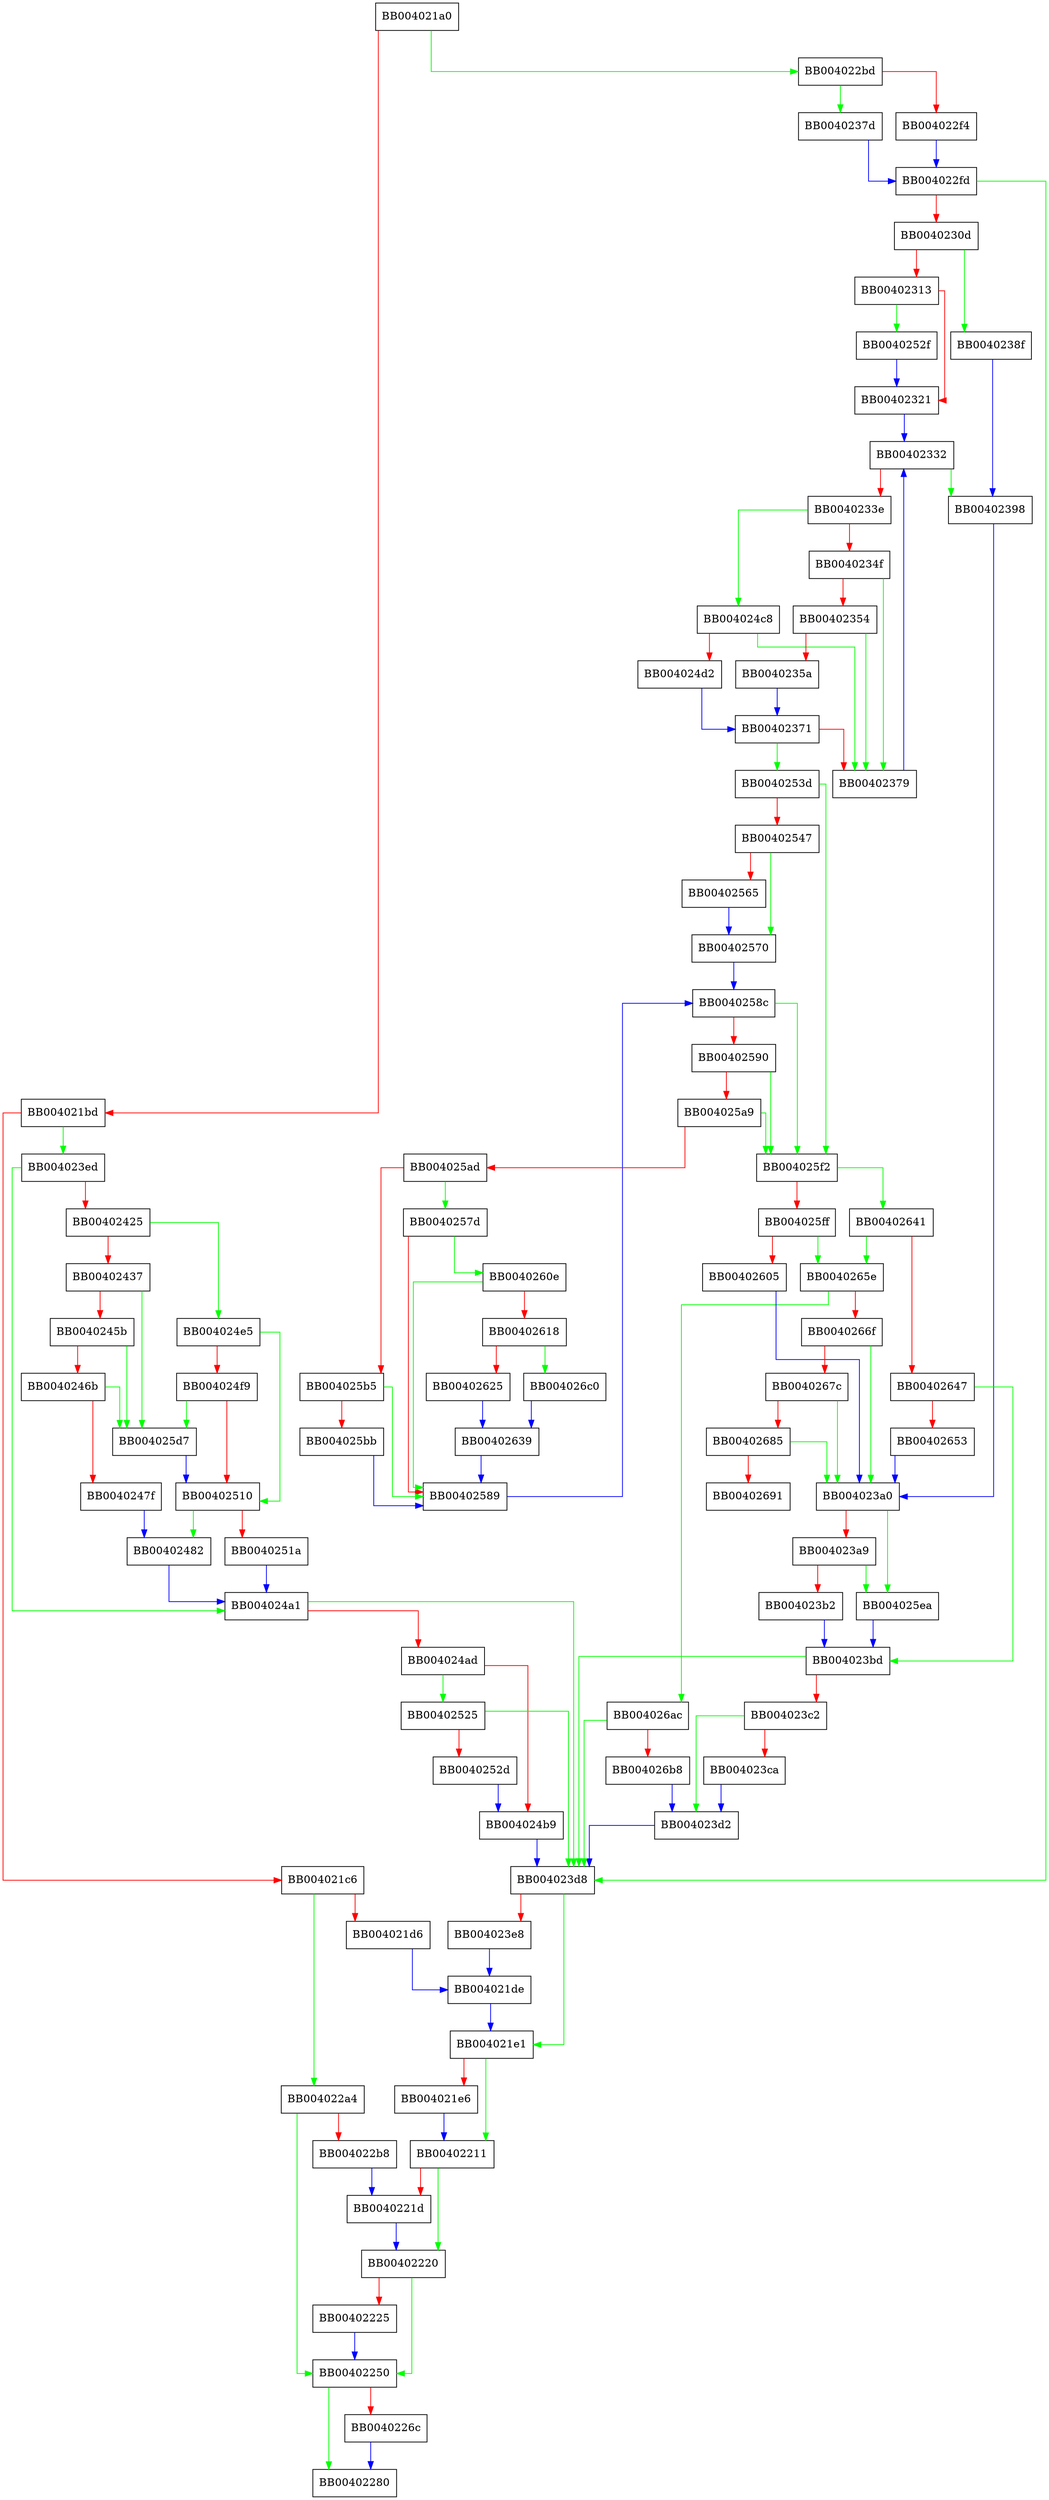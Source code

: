 digraph init_cacheinfo {
  node [shape="box"];
  graph [splines=ortho];
  BB004021a0 -> BB004022bd [color="green"];
  BB004021a0 -> BB004021bd [color="red"];
  BB004021bd -> BB004023ed [color="green"];
  BB004021bd -> BB004021c6 [color="red"];
  BB004021c6 -> BB004022a4 [color="green"];
  BB004021c6 -> BB004021d6 [color="red"];
  BB004021d6 -> BB004021de [color="blue"];
  BB004021de -> BB004021e1 [color="blue"];
  BB004021e1 -> BB00402211 [color="green"];
  BB004021e1 -> BB004021e6 [color="red"];
  BB004021e6 -> BB00402211 [color="blue"];
  BB00402211 -> BB00402220 [color="green"];
  BB00402211 -> BB0040221d [color="red"];
  BB0040221d -> BB00402220 [color="blue"];
  BB00402220 -> BB00402250 [color="green"];
  BB00402220 -> BB00402225 [color="red"];
  BB00402225 -> BB00402250 [color="blue"];
  BB00402250 -> BB00402280 [color="green"];
  BB00402250 -> BB0040226c [color="red"];
  BB0040226c -> BB00402280 [color="blue"];
  BB004022a4 -> BB00402250 [color="green"];
  BB004022a4 -> BB004022b8 [color="red"];
  BB004022b8 -> BB0040221d [color="blue"];
  BB004022bd -> BB0040237d [color="green"];
  BB004022bd -> BB004022f4 [color="red"];
  BB004022f4 -> BB004022fd [color="blue"];
  BB004022fd -> BB004023d8 [color="green"];
  BB004022fd -> BB0040230d [color="red"];
  BB0040230d -> BB0040238f [color="green"];
  BB0040230d -> BB00402313 [color="red"];
  BB00402313 -> BB0040252f [color="green"];
  BB00402313 -> BB00402321 [color="red"];
  BB00402321 -> BB00402332 [color="blue"];
  BB00402332 -> BB00402398 [color="green"];
  BB00402332 -> BB0040233e [color="red"];
  BB0040233e -> BB004024c8 [color="green"];
  BB0040233e -> BB0040234f [color="red"];
  BB0040234f -> BB00402379 [color="green"];
  BB0040234f -> BB00402354 [color="red"];
  BB00402354 -> BB00402379 [color="green"];
  BB00402354 -> BB0040235a [color="red"];
  BB0040235a -> BB00402371 [color="blue"];
  BB00402371 -> BB0040253d [color="green"];
  BB00402371 -> BB00402379 [color="red"];
  BB00402379 -> BB00402332 [color="blue"];
  BB0040237d -> BB004022fd [color="blue"];
  BB0040238f -> BB00402398 [color="blue"];
  BB00402398 -> BB004023a0 [color="blue"];
  BB004023a0 -> BB004025ea [color="green"];
  BB004023a0 -> BB004023a9 [color="red"];
  BB004023a9 -> BB004025ea [color="green"];
  BB004023a9 -> BB004023b2 [color="red"];
  BB004023b2 -> BB004023bd [color="blue"];
  BB004023bd -> BB004023d8 [color="green"];
  BB004023bd -> BB004023c2 [color="red"];
  BB004023c2 -> BB004023d2 [color="green"];
  BB004023c2 -> BB004023ca [color="red"];
  BB004023ca -> BB004023d2 [color="blue"];
  BB004023d2 -> BB004023d8 [color="blue"];
  BB004023d8 -> BB004021e1 [color="green"];
  BB004023d8 -> BB004023e8 [color="red"];
  BB004023e8 -> BB004021de [color="blue"];
  BB004023ed -> BB004024a1 [color="green"];
  BB004023ed -> BB00402425 [color="red"];
  BB00402425 -> BB004024e5 [color="green"];
  BB00402425 -> BB00402437 [color="red"];
  BB00402437 -> BB004025d7 [color="green"];
  BB00402437 -> BB0040245b [color="red"];
  BB0040245b -> BB004025d7 [color="green"];
  BB0040245b -> BB0040246b [color="red"];
  BB0040246b -> BB004025d7 [color="green"];
  BB0040246b -> BB0040247f [color="red"];
  BB0040247f -> BB00402482 [color="blue"];
  BB00402482 -> BB004024a1 [color="blue"];
  BB004024a1 -> BB004023d8 [color="green"];
  BB004024a1 -> BB004024ad [color="red"];
  BB004024ad -> BB00402525 [color="green"];
  BB004024ad -> BB004024b9 [color="red"];
  BB004024b9 -> BB004023d8 [color="blue"];
  BB004024c8 -> BB00402379 [color="green"];
  BB004024c8 -> BB004024d2 [color="red"];
  BB004024d2 -> BB00402371 [color="blue"];
  BB004024e5 -> BB00402510 [color="green"];
  BB004024e5 -> BB004024f9 [color="red"];
  BB004024f9 -> BB004025d7 [color="green"];
  BB004024f9 -> BB00402510 [color="red"];
  BB00402510 -> BB00402482 [color="green"];
  BB00402510 -> BB0040251a [color="red"];
  BB0040251a -> BB004024a1 [color="blue"];
  BB00402525 -> BB004023d8 [color="green"];
  BB00402525 -> BB0040252d [color="red"];
  BB0040252d -> BB004024b9 [color="blue"];
  BB0040252f -> BB00402321 [color="blue"];
  BB0040253d -> BB004025f2 [color="green"];
  BB0040253d -> BB00402547 [color="red"];
  BB00402547 -> BB00402570 [color="green"];
  BB00402547 -> BB00402565 [color="red"];
  BB00402565 -> BB00402570 [color="blue"];
  BB00402570 -> BB0040258c [color="blue"];
  BB0040257d -> BB0040260e [color="green"];
  BB0040257d -> BB00402589 [color="red"];
  BB00402589 -> BB0040258c [color="blue"];
  BB0040258c -> BB004025f2 [color="green"];
  BB0040258c -> BB00402590 [color="red"];
  BB00402590 -> BB004025f2 [color="green"];
  BB00402590 -> BB004025a9 [color="red"];
  BB004025a9 -> BB004025f2 [color="green"];
  BB004025a9 -> BB004025ad [color="red"];
  BB004025ad -> BB0040257d [color="green"];
  BB004025ad -> BB004025b5 [color="red"];
  BB004025b5 -> BB00402589 [color="green"];
  BB004025b5 -> BB004025bb [color="red"];
  BB004025bb -> BB00402589 [color="blue"];
  BB004025d7 -> BB00402510 [color="blue"];
  BB004025ea -> BB004023bd [color="blue"];
  BB004025f2 -> BB00402641 [color="green"];
  BB004025f2 -> BB004025ff [color="red"];
  BB004025ff -> BB0040265e [color="green"];
  BB004025ff -> BB00402605 [color="red"];
  BB00402605 -> BB004023a0 [color="blue"];
  BB0040260e -> BB00402589 [color="green"];
  BB0040260e -> BB00402618 [color="red"];
  BB00402618 -> BB004026c0 [color="green"];
  BB00402618 -> BB00402625 [color="red"];
  BB00402625 -> BB00402639 [color="blue"];
  BB00402639 -> BB00402589 [color="blue"];
  BB00402641 -> BB0040265e [color="green"];
  BB00402641 -> BB00402647 [color="red"];
  BB00402647 -> BB004023bd [color="green"];
  BB00402647 -> BB00402653 [color="red"];
  BB00402653 -> BB004023a0 [color="blue"];
  BB0040265e -> BB004026ac [color="green"];
  BB0040265e -> BB0040266f [color="red"];
  BB0040266f -> BB004023a0 [color="green"];
  BB0040266f -> BB0040267c [color="red"];
  BB0040267c -> BB004023a0 [color="green"];
  BB0040267c -> BB00402685 [color="red"];
  BB00402685 -> BB004023a0 [color="green"];
  BB00402685 -> BB00402691 [color="red"];
  BB004026ac -> BB004023d8 [color="green"];
  BB004026ac -> BB004026b8 [color="red"];
  BB004026b8 -> BB004023d2 [color="blue"];
  BB004026c0 -> BB00402639 [color="blue"];
}